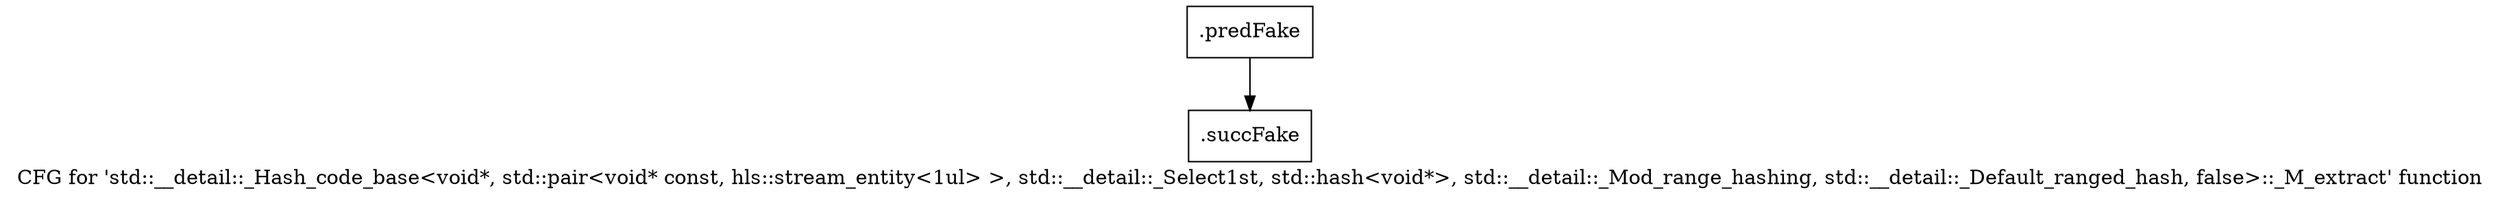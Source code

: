 digraph "CFG for 'std::__detail::_Hash_code_base\<void*, std::pair\<void* const, hls::stream_entity\<1ul\> \>, std::__detail::_Select1st, std::hash\<void*\>, std::__detail::_Mod_range_hashing, std::__detail::_Default_ranged_hash, false\>::_M_extract' function" {
	label="CFG for 'std::__detail::_Hash_code_base\<void*, std::pair\<void* const, hls::stream_entity\<1ul\> \>, std::__detail::_Select1st, std::hash\<void*\>, std::__detail::_Mod_range_hashing, std::__detail::_Default_ranged_hash, false\>::_M_extract' function";

	Node0x51c2cc0 [shape=record,filename="",linenumber="",label="{.predFake}"];
	Node0x51c2cc0 -> Node0x50cfcc0[ callList="" memoryops="" filename="/home/akhilkushe/Xilinx/Vitis_HLS/2021.2/tps/lnx64/gcc-6.2.0/lib/gcc/x86_64-pc-linux-gnu/6.2.0/../../../../include/c++/6.2.0/bits/hashtable_policy.h" execusionnum="1"];
	Node0x50cfcc0 [shape=record,filename="/home/akhilkushe/Xilinx/Vitis_HLS/2021.2/tps/lnx64/gcc-6.2.0/lib/gcc/x86_64-pc-linux-gnu/6.2.0/../../../../include/c++/6.2.0/bits/hashtable_policy.h",linenumber="1200",label="{.succFake}"];
}
